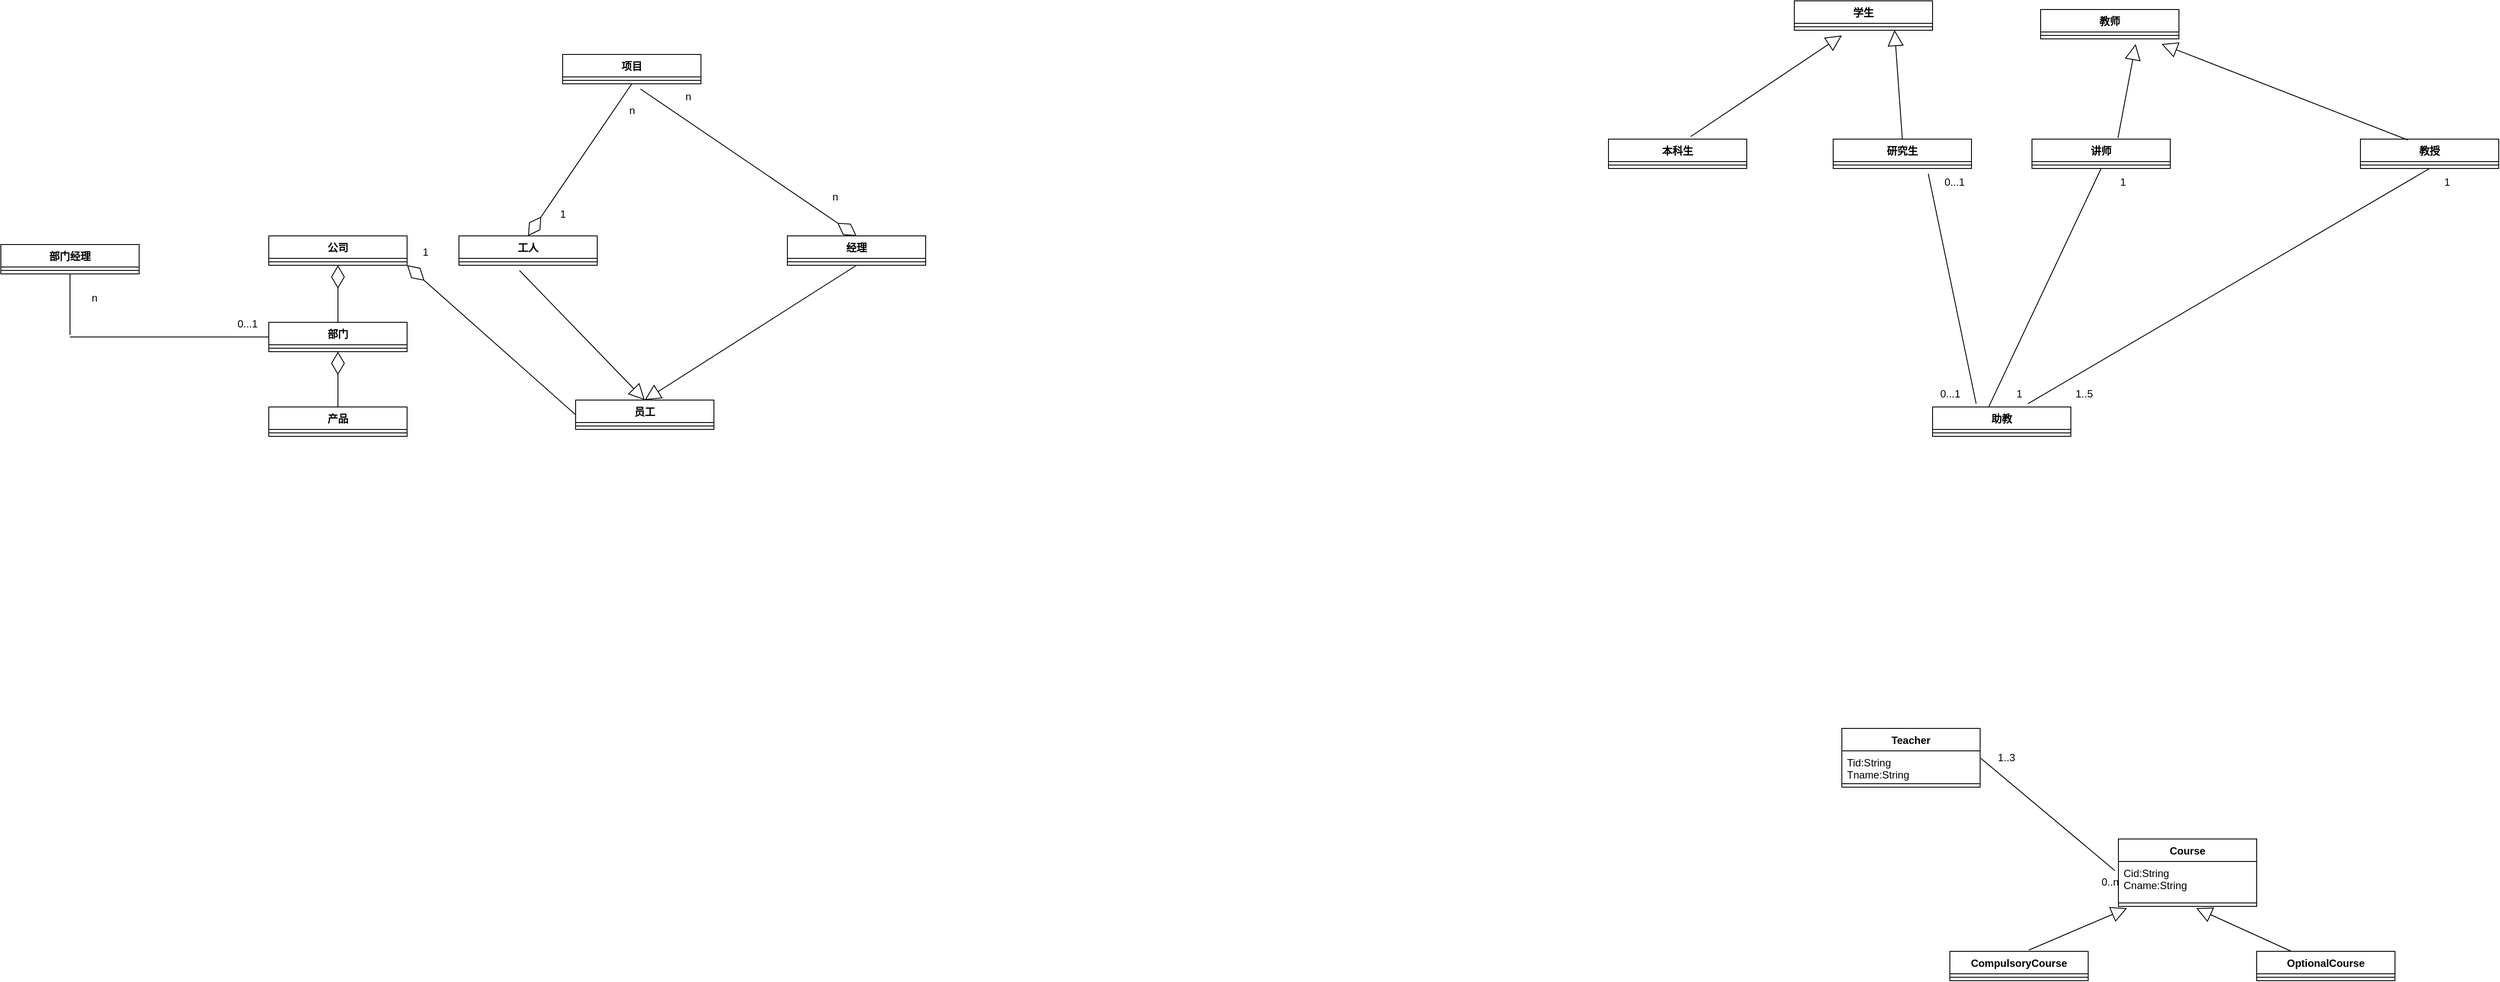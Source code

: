 <mxfile version="21.1.7" type="github">
  <diagram name="第 1 页" id="Ta6P4ruYIfIc_HEsW1fu">
    <mxGraphModel dx="3716" dy="693" grid="1" gridSize="10" guides="1" tooltips="1" connect="1" arrows="1" fold="1" page="1" pageScale="1" pageWidth="827" pageHeight="1169" math="0" shadow="0">
      <root>
        <mxCell id="0" />
        <mxCell id="1" parent="0" />
        <mxCell id="khZXWstZWjZ8gAjqF4nT-13" value="学生" style="swimlane;fontStyle=1;align=center;verticalAlign=top;childLayout=stackLayout;horizontal=1;startSize=26;horizontalStack=0;resizeParent=1;resizeParentMax=0;resizeLast=0;collapsible=1;marginBottom=0;whiteSpace=wrap;html=1;" vertex="1" parent="1">
          <mxGeometry x="-85" y="18" width="160" height="34" as="geometry" />
        </mxCell>
        <mxCell id="khZXWstZWjZ8gAjqF4nT-14" value="" style="line;strokeWidth=1;fillColor=none;align=left;verticalAlign=middle;spacingTop=-1;spacingLeft=3;spacingRight=3;rotatable=0;labelPosition=right;points=[];portConstraint=eastwest;strokeColor=inherit;" vertex="1" parent="khZXWstZWjZ8gAjqF4nT-13">
          <mxGeometry y="26" width="160" height="8" as="geometry" />
        </mxCell>
        <mxCell id="khZXWstZWjZ8gAjqF4nT-15" value="本科生" style="swimlane;fontStyle=1;align=center;verticalAlign=top;childLayout=stackLayout;horizontal=1;startSize=26;horizontalStack=0;resizeParent=1;resizeParentMax=0;resizeLast=0;collapsible=1;marginBottom=0;whiteSpace=wrap;html=1;" vertex="1" parent="1">
          <mxGeometry x="-300" y="178" width="160" height="34" as="geometry" />
        </mxCell>
        <mxCell id="khZXWstZWjZ8gAjqF4nT-16" value="" style="line;strokeWidth=1;fillColor=none;align=left;verticalAlign=middle;spacingTop=-1;spacingLeft=3;spacingRight=3;rotatable=0;labelPosition=right;points=[];portConstraint=eastwest;strokeColor=inherit;" vertex="1" parent="khZXWstZWjZ8gAjqF4nT-15">
          <mxGeometry y="26" width="160" height="8" as="geometry" />
        </mxCell>
        <mxCell id="khZXWstZWjZ8gAjqF4nT-17" value="研究生" style="swimlane;fontStyle=1;align=center;verticalAlign=top;childLayout=stackLayout;horizontal=1;startSize=26;horizontalStack=0;resizeParent=1;resizeParentMax=0;resizeLast=0;collapsible=1;marginBottom=0;whiteSpace=wrap;html=1;" vertex="1" parent="1">
          <mxGeometry x="-40" y="178" width="160" height="34" as="geometry" />
        </mxCell>
        <mxCell id="khZXWstZWjZ8gAjqF4nT-18" value="" style="line;strokeWidth=1;fillColor=none;align=left;verticalAlign=middle;spacingTop=-1;spacingLeft=3;spacingRight=3;rotatable=0;labelPosition=right;points=[];portConstraint=eastwest;strokeColor=inherit;" vertex="1" parent="khZXWstZWjZ8gAjqF4nT-17">
          <mxGeometry y="26" width="160" height="8" as="geometry" />
        </mxCell>
        <mxCell id="khZXWstZWjZ8gAjqF4nT-19" value="教师" style="swimlane;fontStyle=1;align=center;verticalAlign=top;childLayout=stackLayout;horizontal=1;startSize=26;horizontalStack=0;resizeParent=1;resizeParentMax=0;resizeLast=0;collapsible=1;marginBottom=0;whiteSpace=wrap;html=1;" vertex="1" parent="1">
          <mxGeometry x="200" y="28" width="160" height="34" as="geometry" />
        </mxCell>
        <mxCell id="khZXWstZWjZ8gAjqF4nT-20" value="" style="line;strokeWidth=1;fillColor=none;align=left;verticalAlign=middle;spacingTop=-1;spacingLeft=3;spacingRight=3;rotatable=0;labelPosition=right;points=[];portConstraint=eastwest;strokeColor=inherit;" vertex="1" parent="khZXWstZWjZ8gAjqF4nT-19">
          <mxGeometry y="26" width="160" height="8" as="geometry" />
        </mxCell>
        <mxCell id="khZXWstZWjZ8gAjqF4nT-21" value="讲师" style="swimlane;fontStyle=1;align=center;verticalAlign=top;childLayout=stackLayout;horizontal=1;startSize=26;horizontalStack=0;resizeParent=1;resizeParentMax=0;resizeLast=0;collapsible=1;marginBottom=0;whiteSpace=wrap;html=1;" vertex="1" parent="1">
          <mxGeometry x="190" y="178" width="160" height="34" as="geometry" />
        </mxCell>
        <mxCell id="khZXWstZWjZ8gAjqF4nT-22" value="" style="line;strokeWidth=1;fillColor=none;align=left;verticalAlign=middle;spacingTop=-1;spacingLeft=3;spacingRight=3;rotatable=0;labelPosition=right;points=[];portConstraint=eastwest;strokeColor=inherit;" vertex="1" parent="khZXWstZWjZ8gAjqF4nT-21">
          <mxGeometry y="26" width="160" height="8" as="geometry" />
        </mxCell>
        <mxCell id="khZXWstZWjZ8gAjqF4nT-23" value="教授" style="swimlane;fontStyle=1;align=center;verticalAlign=top;childLayout=stackLayout;horizontal=1;startSize=26;horizontalStack=0;resizeParent=1;resizeParentMax=0;resizeLast=0;collapsible=1;marginBottom=0;whiteSpace=wrap;html=1;" vertex="1" parent="1">
          <mxGeometry x="570" y="178" width="160" height="34" as="geometry" />
        </mxCell>
        <mxCell id="khZXWstZWjZ8gAjqF4nT-24" value="" style="line;strokeWidth=1;fillColor=none;align=left;verticalAlign=middle;spacingTop=-1;spacingLeft=3;spacingRight=3;rotatable=0;labelPosition=right;points=[];portConstraint=eastwest;strokeColor=inherit;" vertex="1" parent="khZXWstZWjZ8gAjqF4nT-23">
          <mxGeometry y="26" width="160" height="8" as="geometry" />
        </mxCell>
        <mxCell id="khZXWstZWjZ8gAjqF4nT-25" value="助教" style="swimlane;fontStyle=1;align=center;verticalAlign=top;childLayout=stackLayout;horizontal=1;startSize=26;horizontalStack=0;resizeParent=1;resizeParentMax=0;resizeLast=0;collapsible=1;marginBottom=0;whiteSpace=wrap;html=1;" vertex="1" parent="1">
          <mxGeometry x="75" y="488" width="160" height="34" as="geometry" />
        </mxCell>
        <mxCell id="khZXWstZWjZ8gAjqF4nT-26" value="" style="line;strokeWidth=1;fillColor=none;align=left;verticalAlign=middle;spacingTop=-1;spacingLeft=3;spacingRight=3;rotatable=0;labelPosition=right;points=[];portConstraint=eastwest;strokeColor=inherit;" vertex="1" parent="khZXWstZWjZ8gAjqF4nT-25">
          <mxGeometry y="26" width="160" height="8" as="geometry" />
        </mxCell>
        <mxCell id="khZXWstZWjZ8gAjqF4nT-27" value="" style="endArrow=block;endSize=16;endFill=0;html=1;rounded=0;exitX=0.5;exitY=0;exitDx=0;exitDy=0;entryX=0.725;entryY=0.975;entryDx=0;entryDy=0;entryPerimeter=0;" edge="1" parent="1" source="khZXWstZWjZ8gAjqF4nT-17" target="khZXWstZWjZ8gAjqF4nT-14">
          <mxGeometry width="160" relative="1" as="geometry">
            <mxPoint x="250" y="278" as="sourcePoint" />
            <mxPoint x="-30" y="78" as="targetPoint" />
          </mxGeometry>
        </mxCell>
        <mxCell id="khZXWstZWjZ8gAjqF4nT-28" value="" style="endArrow=block;endSize=16;endFill=0;html=1;rounded=0;exitX=0.595;exitY=-0.088;exitDx=0;exitDy=0;exitPerimeter=0;" edge="1" parent="1" source="khZXWstZWjZ8gAjqF4nT-15">
          <mxGeometry width="160" relative="1" as="geometry">
            <mxPoint x="-30" y="172" as="sourcePoint" />
            <mxPoint x="-30" y="58" as="targetPoint" />
          </mxGeometry>
        </mxCell>
        <mxCell id="khZXWstZWjZ8gAjqF4nT-29" value="" style="endArrow=block;endSize=16;endFill=0;html=1;rounded=0;exitX=0.343;exitY=0.029;exitDx=0;exitDy=0;exitPerimeter=0;" edge="1" parent="1" source="khZXWstZWjZ8gAjqF4nT-23">
          <mxGeometry width="160" relative="1" as="geometry">
            <mxPoint x="604" y="168" as="sourcePoint" />
            <mxPoint x="340" y="68" as="targetPoint" />
          </mxGeometry>
        </mxCell>
        <mxCell id="khZXWstZWjZ8gAjqF4nT-30" value="" style="endArrow=block;endSize=16;endFill=0;html=1;rounded=0;exitX=0.622;exitY=-0.041;exitDx=0;exitDy=0;exitPerimeter=0;" edge="1" parent="1" source="khZXWstZWjZ8gAjqF4nT-21">
          <mxGeometry width="160" relative="1" as="geometry">
            <mxPoint x="524" y="168" as="sourcePoint" />
            <mxPoint x="310" y="68" as="targetPoint" />
          </mxGeometry>
        </mxCell>
        <mxCell id="khZXWstZWjZ8gAjqF4nT-31" value="" style="endArrow=none;html=1;rounded=0;entryX=0.5;entryY=1;entryDx=0;entryDy=0;exitX=0.405;exitY=0.006;exitDx=0;exitDy=0;exitPerimeter=0;" edge="1" parent="1" source="khZXWstZWjZ8gAjqF4nT-25" target="khZXWstZWjZ8gAjqF4nT-21">
          <mxGeometry width="50" height="50" relative="1" as="geometry">
            <mxPoint x="300" y="308" as="sourcePoint" />
            <mxPoint x="350" y="258" as="targetPoint" />
          </mxGeometry>
        </mxCell>
        <mxCell id="khZXWstZWjZ8gAjqF4nT-32" value="" style="endArrow=none;html=1;rounded=0;exitX=0.315;exitY=-0.112;exitDx=0;exitDy=0;exitPerimeter=0;" edge="1" parent="1" source="khZXWstZWjZ8gAjqF4nT-25">
          <mxGeometry width="50" height="50" relative="1" as="geometry">
            <mxPoint x="300" y="308" as="sourcePoint" />
            <mxPoint x="70" y="218" as="targetPoint" />
          </mxGeometry>
        </mxCell>
        <mxCell id="khZXWstZWjZ8gAjqF4nT-33" value="" style="endArrow=none;html=1;rounded=0;entryX=0.5;entryY=1;entryDx=0;entryDy=0;exitX=0.69;exitY=-0.112;exitDx=0;exitDy=0;exitPerimeter=0;" edge="1" parent="1" source="khZXWstZWjZ8gAjqF4nT-25" target="khZXWstZWjZ8gAjqF4nT-23">
          <mxGeometry width="50" height="50" relative="1" as="geometry">
            <mxPoint x="300" y="308" as="sourcePoint" />
            <mxPoint x="350" y="258" as="targetPoint" />
          </mxGeometry>
        </mxCell>
        <mxCell id="khZXWstZWjZ8gAjqF4nT-34" value="0...1" style="text;html=1;align=center;verticalAlign=middle;resizable=0;points=[];autosize=1;strokeColor=none;fillColor=none;" vertex="1" parent="1">
          <mxGeometry x="75" y="213" width="50" height="30" as="geometry" />
        </mxCell>
        <mxCell id="khZXWstZWjZ8gAjqF4nT-35" value="0...1" style="text;html=1;align=center;verticalAlign=middle;resizable=0;points=[];autosize=1;strokeColor=none;fillColor=none;" vertex="1" parent="1">
          <mxGeometry x="70" y="458" width="50" height="30" as="geometry" />
        </mxCell>
        <mxCell id="khZXWstZWjZ8gAjqF4nT-36" value="1" style="text;html=1;align=center;verticalAlign=middle;resizable=0;points=[];autosize=1;strokeColor=none;fillColor=none;" vertex="1" parent="1">
          <mxGeometry x="160" y="458" width="30" height="30" as="geometry" />
        </mxCell>
        <mxCell id="khZXWstZWjZ8gAjqF4nT-37" value="1..5" style="text;html=1;align=center;verticalAlign=middle;resizable=0;points=[];autosize=1;strokeColor=none;fillColor=none;" vertex="1" parent="1">
          <mxGeometry x="230" y="458" width="40" height="30" as="geometry" />
        </mxCell>
        <mxCell id="khZXWstZWjZ8gAjqF4nT-38" value="1" style="text;html=1;align=center;verticalAlign=middle;resizable=0;points=[];autosize=1;strokeColor=none;fillColor=none;" vertex="1" parent="1">
          <mxGeometry x="280" y="213" width="30" height="30" as="geometry" />
        </mxCell>
        <mxCell id="khZXWstZWjZ8gAjqF4nT-39" value="1" style="text;html=1;align=center;verticalAlign=middle;resizable=0;points=[];autosize=1;strokeColor=none;fillColor=none;" vertex="1" parent="1">
          <mxGeometry x="655" y="213" width="30" height="30" as="geometry" />
        </mxCell>
        <mxCell id="khZXWstZWjZ8gAjqF4nT-43" value="Teacher" style="swimlane;fontStyle=1;align=center;verticalAlign=top;childLayout=stackLayout;horizontal=1;startSize=26;horizontalStack=0;resizeParent=1;resizeParentMax=0;resizeLast=0;collapsible=1;marginBottom=0;whiteSpace=wrap;html=1;" vertex="1" parent="1">
          <mxGeometry x="-30" y="860" width="160" height="68" as="geometry" />
        </mxCell>
        <mxCell id="khZXWstZWjZ8gAjqF4nT-44" value="Tid:String&lt;br&gt;Tname:String" style="text;strokeColor=none;fillColor=none;align=left;verticalAlign=top;spacingLeft=4;spacingRight=4;overflow=hidden;rotatable=0;points=[[0,0.5],[1,0.5]];portConstraint=eastwest;whiteSpace=wrap;html=1;" vertex="1" parent="khZXWstZWjZ8gAjqF4nT-43">
          <mxGeometry y="26" width="160" height="34" as="geometry" />
        </mxCell>
        <mxCell id="khZXWstZWjZ8gAjqF4nT-45" value="" style="line;strokeWidth=1;fillColor=none;align=left;verticalAlign=middle;spacingTop=-1;spacingLeft=3;spacingRight=3;rotatable=0;labelPosition=right;points=[];portConstraint=eastwest;strokeColor=inherit;" vertex="1" parent="khZXWstZWjZ8gAjqF4nT-43">
          <mxGeometry y="60" width="160" height="8" as="geometry" />
        </mxCell>
        <mxCell id="khZXWstZWjZ8gAjqF4nT-46" value="Course" style="swimlane;fontStyle=1;align=center;verticalAlign=top;childLayout=stackLayout;horizontal=1;startSize=26;horizontalStack=0;resizeParent=1;resizeParentMax=0;resizeLast=0;collapsible=1;marginBottom=0;whiteSpace=wrap;html=1;" vertex="1" parent="1">
          <mxGeometry x="290" y="988" width="160" height="78" as="geometry" />
        </mxCell>
        <mxCell id="khZXWstZWjZ8gAjqF4nT-47" value="Cid:String&lt;br&gt;Cname:String" style="text;strokeColor=none;fillColor=none;align=left;verticalAlign=top;spacingLeft=4;spacingRight=4;overflow=hidden;rotatable=0;points=[[0,0.5],[1,0.5]];portConstraint=eastwest;whiteSpace=wrap;html=1;" vertex="1" parent="khZXWstZWjZ8gAjqF4nT-46">
          <mxGeometry y="26" width="160" height="44" as="geometry" />
        </mxCell>
        <mxCell id="khZXWstZWjZ8gAjqF4nT-48" value="" style="line;strokeWidth=1;fillColor=none;align=left;verticalAlign=middle;spacingTop=-1;spacingLeft=3;spacingRight=3;rotatable=0;labelPosition=right;points=[];portConstraint=eastwest;strokeColor=inherit;" vertex="1" parent="khZXWstZWjZ8gAjqF4nT-46">
          <mxGeometry y="70" width="160" height="8" as="geometry" />
        </mxCell>
        <mxCell id="khZXWstZWjZ8gAjqF4nT-49" value="CompulsoryCourse" style="swimlane;fontStyle=1;align=center;verticalAlign=top;childLayout=stackLayout;horizontal=1;startSize=26;horizontalStack=0;resizeParent=1;resizeParentMax=0;resizeLast=0;collapsible=1;marginBottom=0;whiteSpace=wrap;html=1;" vertex="1" parent="1">
          <mxGeometry x="95" y="1118" width="160" height="34" as="geometry" />
        </mxCell>
        <mxCell id="khZXWstZWjZ8gAjqF4nT-50" value="" style="line;strokeWidth=1;fillColor=none;align=left;verticalAlign=middle;spacingTop=-1;spacingLeft=3;spacingRight=3;rotatable=0;labelPosition=right;points=[];portConstraint=eastwest;strokeColor=inherit;" vertex="1" parent="khZXWstZWjZ8gAjqF4nT-49">
          <mxGeometry y="26" width="160" height="8" as="geometry" />
        </mxCell>
        <mxCell id="khZXWstZWjZ8gAjqF4nT-51" value="OptionalCourse" style="swimlane;fontStyle=1;align=center;verticalAlign=top;childLayout=stackLayout;horizontal=1;startSize=26;horizontalStack=0;resizeParent=1;resizeParentMax=0;resizeLast=0;collapsible=1;marginBottom=0;whiteSpace=wrap;html=1;" vertex="1" parent="1">
          <mxGeometry x="450" y="1118" width="160" height="34" as="geometry" />
        </mxCell>
        <mxCell id="khZXWstZWjZ8gAjqF4nT-52" value="" style="line;strokeWidth=1;fillColor=none;align=left;verticalAlign=middle;spacingTop=-1;spacingLeft=3;spacingRight=3;rotatable=0;labelPosition=right;points=[];portConstraint=eastwest;strokeColor=inherit;" vertex="1" parent="khZXWstZWjZ8gAjqF4nT-51">
          <mxGeometry y="26" width="160" height="8" as="geometry" />
        </mxCell>
        <mxCell id="khZXWstZWjZ8gAjqF4nT-53" value="" style="endArrow=none;html=1;rounded=0;entryX=-0.025;entryY=0.241;entryDx=0;entryDy=0;entryPerimeter=0;exitX=1.005;exitY=0.253;exitDx=0;exitDy=0;exitPerimeter=0;" edge="1" parent="1" source="khZXWstZWjZ8gAjqF4nT-44" target="khZXWstZWjZ8gAjqF4nT-47">
          <mxGeometry width="50" height="50" relative="1" as="geometry">
            <mxPoint x="180" y="1008" as="sourcePoint" />
            <mxPoint x="230" y="958" as="targetPoint" />
          </mxGeometry>
        </mxCell>
        <mxCell id="khZXWstZWjZ8gAjqF4nT-55" value="" style="endArrow=block;endSize=16;endFill=0;html=1;rounded=0;exitX=0.571;exitY=-0.041;exitDx=0;exitDy=0;exitPerimeter=0;" edge="1" parent="1" source="khZXWstZWjZ8gAjqF4nT-49">
          <mxGeometry x="-0.254" y="22" width="160" relative="1" as="geometry">
            <mxPoint x="130" y="1088" as="sourcePoint" />
            <mxPoint x="300" y="1068" as="targetPoint" />
            <mxPoint as="offset" />
          </mxGeometry>
        </mxCell>
        <mxCell id="khZXWstZWjZ8gAjqF4nT-56" value="" style="endArrow=block;endSize=16;endFill=0;html=1;rounded=0;exitX=0.25;exitY=0;exitDx=0;exitDy=0;" edge="1" parent="1" source="khZXWstZWjZ8gAjqF4nT-51">
          <mxGeometry x="-0.254" y="22" width="160" relative="1" as="geometry">
            <mxPoint x="196" y="1127" as="sourcePoint" />
            <mxPoint x="380" y="1068" as="targetPoint" />
            <mxPoint as="offset" />
          </mxGeometry>
        </mxCell>
        <mxCell id="khZXWstZWjZ8gAjqF4nT-57" value="1..3" style="text;html=1;align=center;verticalAlign=middle;resizable=0;points=[];autosize=1;strokeColor=none;fillColor=none;" vertex="1" parent="1">
          <mxGeometry x="140" y="879" width="40" height="30" as="geometry" />
        </mxCell>
        <mxCell id="khZXWstZWjZ8gAjqF4nT-58" value="0..n" style="text;html=1;align=center;verticalAlign=middle;resizable=0;points=[];autosize=1;strokeColor=none;fillColor=none;" vertex="1" parent="1">
          <mxGeometry x="260" y="1023" width="40" height="30" as="geometry" />
        </mxCell>
        <mxCell id="khZXWstZWjZ8gAjqF4nT-82" value="公司" style="swimlane;fontStyle=1;align=center;verticalAlign=top;childLayout=stackLayout;horizontal=1;startSize=26;horizontalStack=0;resizeParent=1;resizeParentMax=0;resizeLast=0;collapsible=1;marginBottom=0;whiteSpace=wrap;html=1;" vertex="1" parent="1">
          <mxGeometry x="-1850" y="290" width="160" height="34" as="geometry" />
        </mxCell>
        <mxCell id="khZXWstZWjZ8gAjqF4nT-83" value="" style="line;strokeWidth=1;fillColor=none;align=left;verticalAlign=middle;spacingTop=-1;spacingLeft=3;spacingRight=3;rotatable=0;labelPosition=right;points=[];portConstraint=eastwest;strokeColor=inherit;" vertex="1" parent="khZXWstZWjZ8gAjqF4nT-82">
          <mxGeometry y="26" width="160" height="8" as="geometry" />
        </mxCell>
        <mxCell id="khZXWstZWjZ8gAjqF4nT-84" value="部门" style="swimlane;fontStyle=1;align=center;verticalAlign=top;childLayout=stackLayout;horizontal=1;startSize=26;horizontalStack=0;resizeParent=1;resizeParentMax=0;resizeLast=0;collapsible=1;marginBottom=0;whiteSpace=wrap;html=1;" vertex="1" parent="1">
          <mxGeometry x="-1850" y="390" width="160" height="34" as="geometry" />
        </mxCell>
        <mxCell id="khZXWstZWjZ8gAjqF4nT-85" value="" style="line;strokeWidth=1;fillColor=none;align=left;verticalAlign=middle;spacingTop=-1;spacingLeft=3;spacingRight=3;rotatable=0;labelPosition=right;points=[];portConstraint=eastwest;strokeColor=inherit;" vertex="1" parent="khZXWstZWjZ8gAjqF4nT-84">
          <mxGeometry y="26" width="160" height="8" as="geometry" />
        </mxCell>
        <mxCell id="khZXWstZWjZ8gAjqF4nT-86" value="部门经理" style="swimlane;fontStyle=1;align=center;verticalAlign=top;childLayout=stackLayout;horizontal=1;startSize=26;horizontalStack=0;resizeParent=1;resizeParentMax=0;resizeLast=0;collapsible=1;marginBottom=0;whiteSpace=wrap;html=1;" vertex="1" parent="1">
          <mxGeometry x="-2160" y="300" width="160" height="34" as="geometry" />
        </mxCell>
        <mxCell id="khZXWstZWjZ8gAjqF4nT-87" value="" style="line;strokeWidth=1;fillColor=none;align=left;verticalAlign=middle;spacingTop=-1;spacingLeft=3;spacingRight=3;rotatable=0;labelPosition=right;points=[];portConstraint=eastwest;strokeColor=inherit;" vertex="1" parent="khZXWstZWjZ8gAjqF4nT-86">
          <mxGeometry y="26" width="160" height="8" as="geometry" />
        </mxCell>
        <mxCell id="khZXWstZWjZ8gAjqF4nT-88" value="项目" style="swimlane;fontStyle=1;align=center;verticalAlign=top;childLayout=stackLayout;horizontal=1;startSize=26;horizontalStack=0;resizeParent=1;resizeParentMax=0;resizeLast=0;collapsible=1;marginBottom=0;whiteSpace=wrap;html=1;" vertex="1" parent="1">
          <mxGeometry x="-1510" y="80" width="160" height="34" as="geometry" />
        </mxCell>
        <mxCell id="khZXWstZWjZ8gAjqF4nT-89" value="" style="line;strokeWidth=1;fillColor=none;align=left;verticalAlign=middle;spacingTop=-1;spacingLeft=3;spacingRight=3;rotatable=0;labelPosition=right;points=[];portConstraint=eastwest;strokeColor=inherit;" vertex="1" parent="khZXWstZWjZ8gAjqF4nT-88">
          <mxGeometry y="26" width="160" height="8" as="geometry" />
        </mxCell>
        <mxCell id="khZXWstZWjZ8gAjqF4nT-90" value="工人" style="swimlane;fontStyle=1;align=center;verticalAlign=top;childLayout=stackLayout;horizontal=1;startSize=26;horizontalStack=0;resizeParent=1;resizeParentMax=0;resizeLast=0;collapsible=1;marginBottom=0;whiteSpace=wrap;html=1;" vertex="1" parent="1">
          <mxGeometry x="-1630" y="290" width="160" height="34" as="geometry" />
        </mxCell>
        <mxCell id="khZXWstZWjZ8gAjqF4nT-91" value="" style="line;strokeWidth=1;fillColor=none;align=left;verticalAlign=middle;spacingTop=-1;spacingLeft=3;spacingRight=3;rotatable=0;labelPosition=right;points=[];portConstraint=eastwest;strokeColor=inherit;" vertex="1" parent="khZXWstZWjZ8gAjqF4nT-90">
          <mxGeometry y="26" width="160" height="8" as="geometry" />
        </mxCell>
        <mxCell id="khZXWstZWjZ8gAjqF4nT-92" value="经理" style="swimlane;fontStyle=1;align=center;verticalAlign=top;childLayout=stackLayout;horizontal=1;startSize=26;horizontalStack=0;resizeParent=1;resizeParentMax=0;resizeLast=0;collapsible=1;marginBottom=0;whiteSpace=wrap;html=1;" vertex="1" parent="1">
          <mxGeometry x="-1250" y="290" width="160" height="34" as="geometry" />
        </mxCell>
        <mxCell id="khZXWstZWjZ8gAjqF4nT-93" value="" style="line;strokeWidth=1;fillColor=none;align=left;verticalAlign=middle;spacingTop=-1;spacingLeft=3;spacingRight=3;rotatable=0;labelPosition=right;points=[];portConstraint=eastwest;strokeColor=inherit;" vertex="1" parent="khZXWstZWjZ8gAjqF4nT-92">
          <mxGeometry y="26" width="160" height="8" as="geometry" />
        </mxCell>
        <mxCell id="khZXWstZWjZ8gAjqF4nT-94" value="员工" style="swimlane;fontStyle=1;align=center;verticalAlign=top;childLayout=stackLayout;horizontal=1;startSize=26;horizontalStack=0;resizeParent=1;resizeParentMax=0;resizeLast=0;collapsible=1;marginBottom=0;whiteSpace=wrap;html=1;" vertex="1" parent="1">
          <mxGeometry x="-1495" y="480" width="160" height="34" as="geometry" />
        </mxCell>
        <mxCell id="khZXWstZWjZ8gAjqF4nT-95" value="" style="line;strokeWidth=1;fillColor=none;align=left;verticalAlign=middle;spacingTop=-1;spacingLeft=3;spacingRight=3;rotatable=0;labelPosition=right;points=[];portConstraint=eastwest;strokeColor=inherit;" vertex="1" parent="khZXWstZWjZ8gAjqF4nT-94">
          <mxGeometry y="26" width="160" height="8" as="geometry" />
        </mxCell>
        <mxCell id="khZXWstZWjZ8gAjqF4nT-104" value="0...1" style="text;html=1;align=center;verticalAlign=middle;resizable=0;points=[];autosize=1;strokeColor=none;fillColor=none;" vertex="1" parent="1">
          <mxGeometry x="-1900" y="377" width="50" height="30" as="geometry" />
        </mxCell>
        <mxCell id="khZXWstZWjZ8gAjqF4nT-105" value="n" style="text;html=1;align=center;verticalAlign=middle;resizable=0;points=[];autosize=1;strokeColor=none;fillColor=none;" vertex="1" parent="1">
          <mxGeometry x="-1445" y="130" width="30" height="30" as="geometry" />
        </mxCell>
        <mxCell id="khZXWstZWjZ8gAjqF4nT-106" value="1" style="text;html=1;align=center;verticalAlign=middle;resizable=0;points=[];autosize=1;strokeColor=none;fillColor=none;" vertex="1" parent="1">
          <mxGeometry x="-1525" y="250" width="30" height="30" as="geometry" />
        </mxCell>
        <mxCell id="khZXWstZWjZ8gAjqF4nT-110" value="" style="endArrow=diamondThin;endFill=0;endSize=24;html=1;rounded=0;exitX=0.5;exitY=1;exitDx=0;exitDy=0;entryX=0.5;entryY=0;entryDx=0;entryDy=0;" edge="1" parent="1" source="khZXWstZWjZ8gAjqF4nT-88" target="khZXWstZWjZ8gAjqF4nT-90">
          <mxGeometry width="160" relative="1" as="geometry">
            <mxPoint x="-1690" y="260" as="sourcePoint" />
            <mxPoint x="-1530" y="260" as="targetPoint" />
          </mxGeometry>
        </mxCell>
        <mxCell id="khZXWstZWjZ8gAjqF4nT-111" value="" style="endArrow=diamondThin;endFill=0;endSize=24;html=1;rounded=0;entryX=0.5;entryY=0;entryDx=0;entryDy=0;" edge="1" parent="1" target="khZXWstZWjZ8gAjqF4nT-92">
          <mxGeometry width="160" relative="1" as="geometry">
            <mxPoint x="-1420" y="120" as="sourcePoint" />
            <mxPoint x="-1540" y="300" as="targetPoint" />
          </mxGeometry>
        </mxCell>
        <mxCell id="khZXWstZWjZ8gAjqF4nT-112" value="n" style="text;html=1;align=center;verticalAlign=middle;resizable=0;points=[];autosize=1;strokeColor=none;fillColor=none;" vertex="1" parent="1">
          <mxGeometry x="-1380" y="114" width="30" height="30" as="geometry" />
        </mxCell>
        <mxCell id="khZXWstZWjZ8gAjqF4nT-113" value="n" style="text;html=1;align=center;verticalAlign=middle;resizable=0;points=[];autosize=1;strokeColor=none;fillColor=none;" vertex="1" parent="1">
          <mxGeometry x="-1210" y="230" width="30" height="30" as="geometry" />
        </mxCell>
        <mxCell id="khZXWstZWjZ8gAjqF4nT-114" value="" style="endArrow=block;endSize=16;endFill=0;html=1;rounded=0;entryX=0.5;entryY=0;entryDx=0;entryDy=0;" edge="1" parent="1" target="khZXWstZWjZ8gAjqF4nT-94">
          <mxGeometry width="160" relative="1" as="geometry">
            <mxPoint x="-1560" y="330" as="sourcePoint" />
            <mxPoint x="-1115" y="380" as="targetPoint" />
          </mxGeometry>
        </mxCell>
        <mxCell id="khZXWstZWjZ8gAjqF4nT-115" value="" style="endArrow=block;endSize=16;endFill=0;html=1;rounded=0;entryX=0.5;entryY=0;entryDx=0;entryDy=0;exitX=0.5;exitY=1;exitDx=0;exitDy=0;" edge="1" parent="1" source="khZXWstZWjZ8gAjqF4nT-92" target="khZXWstZWjZ8gAjqF4nT-94">
          <mxGeometry width="160" relative="1" as="geometry">
            <mxPoint x="-1550" y="340" as="sourcePoint" />
            <mxPoint x="-1410" y="440" as="targetPoint" />
          </mxGeometry>
        </mxCell>
        <mxCell id="khZXWstZWjZ8gAjqF4nT-117" value="" style="endArrow=diamondThin;endFill=0;endSize=24;html=1;rounded=0;exitX=0;exitY=0.5;exitDx=0;exitDy=0;entryX=1;entryY=1;entryDx=0;entryDy=0;" edge="1" parent="1" source="khZXWstZWjZ8gAjqF4nT-94" target="khZXWstZWjZ8gAjqF4nT-82">
          <mxGeometry width="160" relative="1" as="geometry">
            <mxPoint x="-1420" y="124" as="sourcePoint" />
            <mxPoint x="-1540" y="300" as="targetPoint" />
          </mxGeometry>
        </mxCell>
        <mxCell id="khZXWstZWjZ8gAjqF4nT-118" value="1" style="text;html=1;align=center;verticalAlign=middle;resizable=0;points=[];autosize=1;strokeColor=none;fillColor=none;" vertex="1" parent="1">
          <mxGeometry x="-1684" y="294" width="30" height="30" as="geometry" />
        </mxCell>
        <mxCell id="khZXWstZWjZ8gAjqF4nT-119" value="" style="endArrow=diamondThin;endFill=0;endSize=24;html=1;rounded=0;exitX=0.5;exitY=0;exitDx=0;exitDy=0;entryX=0.5;entryY=1;entryDx=0;entryDy=0;" edge="1" parent="1" source="khZXWstZWjZ8gAjqF4nT-84" target="khZXWstZWjZ8gAjqF4nT-82">
          <mxGeometry width="160" relative="1" as="geometry">
            <mxPoint x="-1485" y="507" as="sourcePoint" />
            <mxPoint x="-1680" y="334" as="targetPoint" />
          </mxGeometry>
        </mxCell>
        <mxCell id="khZXWstZWjZ8gAjqF4nT-120" value="产品" style="swimlane;fontStyle=1;align=center;verticalAlign=top;childLayout=stackLayout;horizontal=1;startSize=26;horizontalStack=0;resizeParent=1;resizeParentMax=0;resizeLast=0;collapsible=1;marginBottom=0;whiteSpace=wrap;html=1;" vertex="1" parent="1">
          <mxGeometry x="-1850" y="488" width="160" height="34" as="geometry" />
        </mxCell>
        <mxCell id="khZXWstZWjZ8gAjqF4nT-121" value="" style="line;strokeWidth=1;fillColor=none;align=left;verticalAlign=middle;spacingTop=-1;spacingLeft=3;spacingRight=3;rotatable=0;labelPosition=right;points=[];portConstraint=eastwest;strokeColor=inherit;" vertex="1" parent="khZXWstZWjZ8gAjqF4nT-120">
          <mxGeometry y="26" width="160" height="8" as="geometry" />
        </mxCell>
        <mxCell id="khZXWstZWjZ8gAjqF4nT-122" value="" style="endArrow=diamondThin;endFill=0;endSize=24;html=1;rounded=0;exitX=0.5;exitY=0;exitDx=0;exitDy=0;entryX=0.5;entryY=1;entryDx=0;entryDy=0;" edge="1" parent="1" source="khZXWstZWjZ8gAjqF4nT-120" target="khZXWstZWjZ8gAjqF4nT-84">
          <mxGeometry width="160" relative="1" as="geometry">
            <mxPoint x="-1760" y="400" as="sourcePoint" />
            <mxPoint x="-1760" y="334" as="targetPoint" />
          </mxGeometry>
        </mxCell>
        <mxCell id="khZXWstZWjZ8gAjqF4nT-126" value="" style="line;strokeWidth=1;fillColor=none;align=left;verticalAlign=middle;spacingTop=-1;spacingLeft=3;spacingRight=3;rotatable=0;labelPosition=right;points=[];portConstraint=eastwest;strokeColor=inherit;" vertex="1" parent="1">
          <mxGeometry x="-2080" y="377" width="230" height="60" as="geometry" />
        </mxCell>
        <mxCell id="khZXWstZWjZ8gAjqF4nT-128" value="" style="shape=partialRectangle;whiteSpace=wrap;html=1;right=0;top=0;bottom=0;fillColor=none;routingCenterX=-0.5;" vertex="1" parent="1">
          <mxGeometry x="-2080" y="334" width="120" height="70" as="geometry" />
        </mxCell>
        <mxCell id="khZXWstZWjZ8gAjqF4nT-129" value="n" style="text;html=1;align=center;verticalAlign=middle;resizable=0;points=[];autosize=1;strokeColor=none;fillColor=none;" vertex="1" parent="1">
          <mxGeometry x="-2067" y="347" width="30" height="30" as="geometry" />
        </mxCell>
      </root>
    </mxGraphModel>
  </diagram>
</mxfile>
